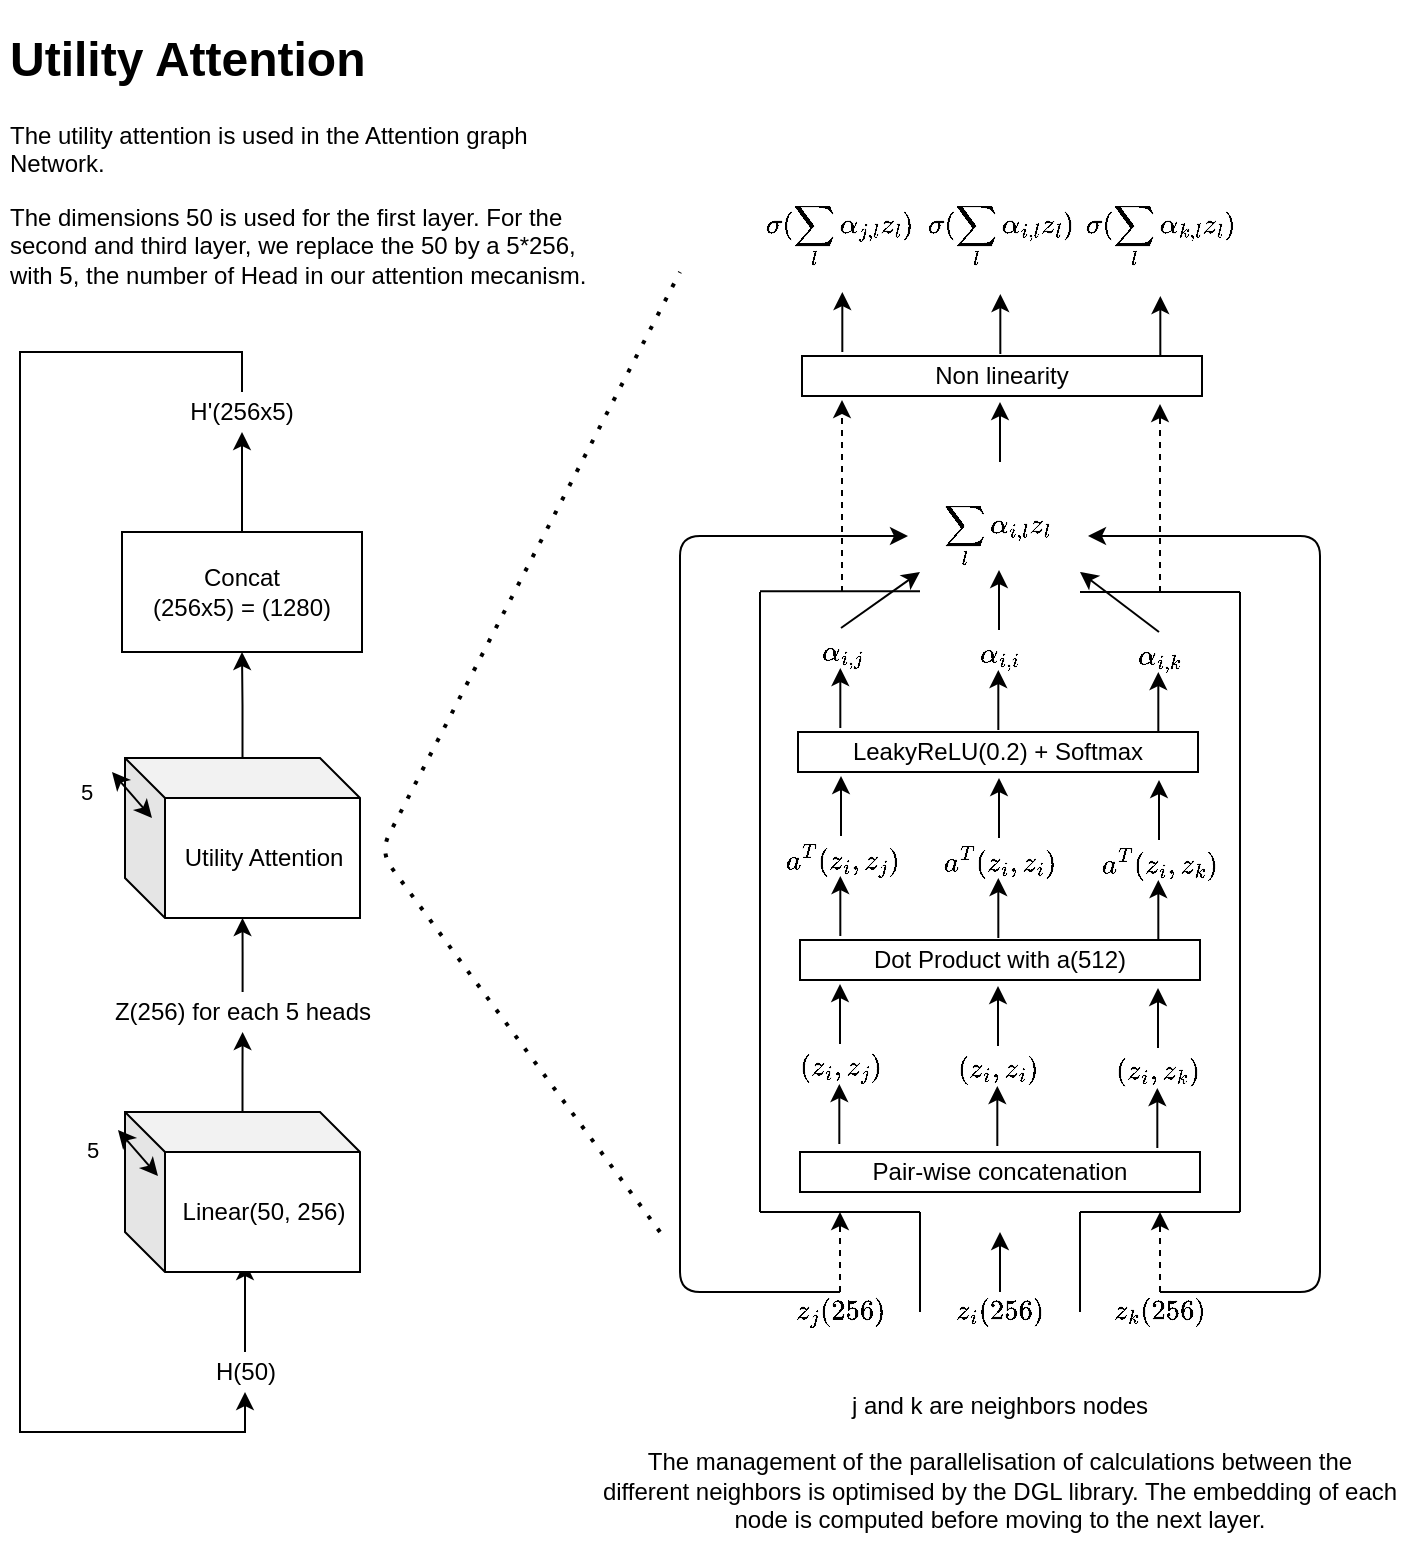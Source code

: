 <mxfile version="14.2.9" type="google" pages="3"><diagram name="UtilityAttention" id="edf60f1a-56cd-e834-aa8a-f176f3a09ee4"><mxGraphModel dx="1344" dy="834" grid="1" gridSize="10" guides="1" tooltips="1" connect="1" arrows="1" fold="1" page="1" pageScale="1" pageWidth="1100" pageHeight="850" background="#ffffff" math="1" shadow="0"><root><mxCell id="0"/><mxCell id="1" parent="0"/><mxCell id="euZetXzBFDIVKS3RVt_Q-6" value="&lt;h1&gt;Utility Attention&lt;/h1&gt;&lt;p&gt;The utility attention is used in the Attention graph Network.&lt;/p&gt;&lt;p&gt;The dimensions 50 is used for the first layer. For the second and third layer, we replace the 50 by a 5*256, with 5, the number of Head in our attention mecanism.&lt;/p&gt;&lt;br&gt;&lt;p&gt;.&lt;/p&gt;" style="text;html=1;strokeColor=none;fillColor=none;spacing=5;spacingTop=-20;whiteSpace=wrap;overflow=hidden;rounded=0;" parent="1" vertex="1"><mxGeometry x="60" y="34" width="310" height="146" as="geometry"/></mxCell><mxCell id="euZetXzBFDIVKS3RVt_Q-9" style="edgeStyle=orthogonalEdgeStyle;rounded=0;orthogonalLoop=1;jettySize=auto;html=1;exitX=0.5;exitY=0;exitDx=0;exitDy=0;entryX=0.5;entryY=1;entryDx=0;entryDy=0;" parent="1" source="euZetXzBFDIVKS3RVt_Q-7" edge="1"><mxGeometry relative="1" as="geometry"><mxPoint x="182.5" y="655" as="targetPoint"/></mxGeometry></mxCell><mxCell id="euZetXzBFDIVKS3RVt_Q-7" value="H(50)" style="text;html=1;strokeColor=none;fillColor=none;align=center;verticalAlign=middle;whiteSpace=wrap;rounded=0;" parent="1" vertex="1"><mxGeometry x="162.5" y="700" width="40" height="20" as="geometry"/></mxCell><mxCell id="euZetXzBFDIVKS3RVt_Q-20" value="" style="edgeStyle=orthogonalEdgeStyle;rounded=0;orthogonalLoop=1;jettySize=auto;html=1;" parent="1" source="euZetXzBFDIVKS3RVt_Q-13" target="euZetXzBFDIVKS3RVt_Q-19" edge="1"><mxGeometry relative="1" as="geometry"/></mxCell><mxCell id="euZetXzBFDIVKS3RVt_Q-13" value="Linear(50, 256)" style="shape=cube;whiteSpace=wrap;html=1;boundedLbl=1;backgroundOutline=1;darkOpacity=0.05;darkOpacity2=0.1;" parent="1" vertex="1"><mxGeometry x="122.5" y="580" width="117.5" height="80" as="geometry"/></mxCell><mxCell id="euZetXzBFDIVKS3RVt_Q-25" value="" style="edgeStyle=orthogonalEdgeStyle;rounded=0;orthogonalLoop=1;jettySize=auto;html=1;labelBackgroundColor=none;" parent="1" source="euZetXzBFDIVKS3RVt_Q-15" target="euZetXzBFDIVKS3RVt_Q-22" edge="1"><mxGeometry relative="1" as="geometry"/></mxCell><mxCell id="euZetXzBFDIVKS3RVt_Q-15" value="Utility Attention" style="shape=cube;whiteSpace=wrap;html=1;boundedLbl=1;backgroundOutline=1;darkOpacity=0.05;darkOpacity2=0.1;" parent="1" vertex="1"><mxGeometry x="122.5" y="403" width="117.5" height="80" as="geometry"/></mxCell><mxCell id="euZetXzBFDIVKS3RVt_Q-16" value="" style="endArrow=none;dashed=1;html=1;dashPattern=1 3;strokeWidth=2;" parent="1" edge="1"><mxGeometry width="50" height="50" relative="1" as="geometry"><mxPoint x="390" y="640" as="sourcePoint"/><mxPoint x="400" y="160" as="targetPoint"/><Array as="points"><mxPoint x="250" y="450"/></Array></mxGeometry></mxCell><mxCell id="euZetXzBFDIVKS3RVt_Q-21" value="" style="edgeStyle=orthogonalEdgeStyle;rounded=0;orthogonalLoop=1;jettySize=auto;html=1;" parent="1" source="euZetXzBFDIVKS3RVt_Q-19" target="euZetXzBFDIVKS3RVt_Q-15" edge="1"><mxGeometry relative="1" as="geometry"/></mxCell><mxCell id="euZetXzBFDIVKS3RVt_Q-19" value="Z(256) for each 5 heads" style="text;html=1;strokeColor=none;fillColor=none;align=center;verticalAlign=middle;whiteSpace=wrap;rounded=0;" parent="1" vertex="1"><mxGeometry x="106.88" y="520" width="148.75" height="20" as="geometry"/></mxCell><mxCell id="euZetXzBFDIVKS3RVt_Q-27" value="" style="edgeStyle=orthogonalEdgeStyle;rounded=0;orthogonalLoop=1;jettySize=auto;html=1;labelBackgroundColor=none;" parent="1" source="euZetXzBFDIVKS3RVt_Q-22" target="euZetXzBFDIVKS3RVt_Q-26" edge="1"><mxGeometry relative="1" as="geometry"/></mxCell><mxCell id="euZetXzBFDIVKS3RVt_Q-22" value="Concat&lt;br&gt;(256x5) = (1280)" style="rounded=0;whiteSpace=wrap;html=1;" parent="1" vertex="1"><mxGeometry x="121" y="290" width="120" height="60" as="geometry"/></mxCell><mxCell id="euZetXzBFDIVKS3RVt_Q-24" value="5" style="endArrow=classic;startArrow=classic;html=1;labelBackgroundColor=none;spacingLeft=-25;" parent="1" edge="1"><mxGeometry x="0.505" y="7" width="50" height="50" relative="1" as="geometry"><mxPoint x="136" y="433" as="sourcePoint"/><mxPoint x="116" y="410" as="targetPoint"/><mxPoint as="offset"/></mxGeometry></mxCell><mxCell id="euZetXzBFDIVKS3RVt_Q-28" style="edgeStyle=orthogonalEdgeStyle;rounded=0;orthogonalLoop=1;jettySize=auto;html=1;exitX=0.5;exitY=0;exitDx=0;exitDy=0;entryX=0.5;entryY=1;entryDx=0;entryDy=0;labelBackgroundColor=none;" parent="1" source="euZetXzBFDIVKS3RVt_Q-26" target="euZetXzBFDIVKS3RVt_Q-7" edge="1"><mxGeometry relative="1" as="geometry"><Array as="points"><mxPoint x="181" y="200"/><mxPoint x="70" y="200"/><mxPoint x="70" y="740"/><mxPoint x="183" y="740"/></Array></mxGeometry></mxCell><mxCell id="euZetXzBFDIVKS3RVt_Q-26" value="H'(256x5)" style="text;html=1;strokeColor=none;fillColor=none;align=center;verticalAlign=middle;whiteSpace=wrap;rounded=0;" parent="1" vertex="1"><mxGeometry x="161" y="220" width="40" height="20" as="geometry"/></mxCell><mxCell id="euZetXzBFDIVKS3RVt_Q-29" value="$$z_j(256)&lt;br&gt;$$" style="text;html=1;strokeColor=none;fillColor=none;align=center;verticalAlign=middle;whiteSpace=wrap;rounded=0;rotation=0;" parent="1" vertex="1"><mxGeometry x="460" y="670" width="40" height="20" as="geometry"/></mxCell><mxCell id="euZetXzBFDIVKS3RVt_Q-30" value="" style="endArrow=classic;html=1;labelBackgroundColor=none;exitX=0.5;exitY=0;exitDx=0;exitDy=0;dashed=1;" parent="1" source="euZetXzBFDIVKS3RVt_Q-29" edge="1"><mxGeometry width="50" height="50" relative="1" as="geometry"><mxPoint x="540" y="590" as="sourcePoint"/><mxPoint x="480" y="630" as="targetPoint"/></mxGeometry></mxCell><mxCell id="euZetXzBFDIVKS3RVt_Q-31" value="$$z_i(256)&lt;br&gt;$$" style="text;html=1;strokeColor=none;fillColor=none;align=center;verticalAlign=middle;whiteSpace=wrap;rounded=0;rotation=0;" parent="1" vertex="1"><mxGeometry x="540" y="670" width="40" height="20" as="geometry"/></mxCell><mxCell id="euZetXzBFDIVKS3RVt_Q-32" value="" style="endArrow=classic;html=1;labelBackgroundColor=none;exitX=0.5;exitY=0;exitDx=0;exitDy=0;" parent="1" source="euZetXzBFDIVKS3RVt_Q-31" edge="1"><mxGeometry width="50" height="50" relative="1" as="geometry"><mxPoint x="620" y="590" as="sourcePoint"/><mxPoint x="560" y="640" as="targetPoint"/></mxGeometry></mxCell><mxCell id="euZetXzBFDIVKS3RVt_Q-33" value="$$z_k(256)&lt;br&gt;$$" style="text;html=1;strokeColor=none;fillColor=none;align=center;verticalAlign=middle;whiteSpace=wrap;rounded=0;rotation=0;" parent="1" vertex="1"><mxGeometry x="620" y="670" width="40" height="20" as="geometry"/></mxCell><mxCell id="euZetXzBFDIVKS3RVt_Q-34" value="" style="endArrow=classic;html=1;labelBackgroundColor=none;exitX=0.5;exitY=0;exitDx=0;exitDy=0;dashed=1;" parent="1" source="euZetXzBFDIVKS3RVt_Q-33" edge="1"><mxGeometry width="50" height="50" relative="1" as="geometry"><mxPoint x="700" y="590" as="sourcePoint"/><mxPoint x="640" y="630" as="targetPoint"/></mxGeometry></mxCell><mxCell id="euZetXzBFDIVKS3RVt_Q-35" value="" style="endArrow=none;html=1;labelBackgroundColor=none;" parent="1" edge="1"><mxGeometry width="50" height="50" relative="1" as="geometry"><mxPoint x="440" y="630" as="sourcePoint"/><mxPoint x="440" y="320" as="targetPoint"/></mxGeometry></mxCell><mxCell id="euZetXzBFDIVKS3RVt_Q-36" value="" style="endArrow=none;html=1;labelBackgroundColor=none;" parent="1" edge="1"><mxGeometry width="50" height="50" relative="1" as="geometry"><mxPoint x="680" y="630" as="sourcePoint"/><mxPoint x="680" y="320" as="targetPoint"/></mxGeometry></mxCell><mxCell id="euZetXzBFDIVKS3RVt_Q-37" value="" style="endArrow=none;html=1;labelBackgroundColor=none;" parent="1" edge="1"><mxGeometry width="50" height="50" relative="1" as="geometry"><mxPoint x="440" y="630" as="sourcePoint"/><mxPoint x="520" y="630" as="targetPoint"/></mxGeometry></mxCell><mxCell id="euZetXzBFDIVKS3RVt_Q-38" value="" style="endArrow=none;html=1;labelBackgroundColor=none;" parent="1" edge="1"><mxGeometry width="50" height="50" relative="1" as="geometry"><mxPoint x="600" y="630" as="sourcePoint"/><mxPoint x="680" y="630" as="targetPoint"/></mxGeometry></mxCell><mxCell id="euZetXzBFDIVKS3RVt_Q-39" value="" style="endArrow=none;html=1;labelBackgroundColor=none;" parent="1" edge="1"><mxGeometry width="50" height="50" relative="1" as="geometry"><mxPoint x="520" y="630" as="sourcePoint"/><mxPoint x="520" y="680" as="targetPoint"/></mxGeometry></mxCell><mxCell id="euZetXzBFDIVKS3RVt_Q-40" value="" style="endArrow=none;html=1;labelBackgroundColor=none;" parent="1" edge="1"><mxGeometry width="50" height="50" relative="1" as="geometry"><mxPoint x="600" y="630" as="sourcePoint"/><mxPoint x="600" y="680" as="targetPoint"/></mxGeometry></mxCell><mxCell id="euZetXzBFDIVKS3RVt_Q-41" value="Pair-wise concatenation" style="rounded=0;whiteSpace=wrap;html=1;" parent="1" vertex="1"><mxGeometry x="460" y="600" width="200" height="20" as="geometry"/></mxCell><mxCell id="euZetXzBFDIVKS3RVt_Q-42" value="$$(z_i,z_j)$$" style="text;strokeColor=none;fillColor=none;align=center;verticalAlign=middle;whiteSpace=wrap;rounded=0;rotation=0;html=1;" parent="1" vertex="1"><mxGeometry x="435" y="546" width="90" height="24" as="geometry"/></mxCell><mxCell id="euZetXzBFDIVKS3RVt_Q-43" value="" style="endArrow=classic;html=1;labelBackgroundColor=none;exitX=0.5;exitY=0;exitDx=0;exitDy=0;" parent="1" source="euZetXzBFDIVKS3RVt_Q-42" edge="1"><mxGeometry width="50" height="50" relative="1" as="geometry"><mxPoint x="540" y="466" as="sourcePoint"/><mxPoint x="480" y="516" as="targetPoint"/></mxGeometry></mxCell><mxCell id="euZetXzBFDIVKS3RVt_Q-45" value="" style="endArrow=classic;html=1;labelBackgroundColor=none;exitX=0.5;exitY=0;exitDx=0;exitDy=0;" parent="1" edge="1"><mxGeometry width="50" height="50" relative="1" as="geometry"><mxPoint x="479.66" y="596" as="sourcePoint"/><mxPoint x="479.66" y="566" as="targetPoint"/></mxGeometry></mxCell><mxCell id="euZetXzBFDIVKS3RVt_Q-49" value="$$(z_i,z_i)$$" style="text;strokeColor=none;fillColor=none;align=center;verticalAlign=middle;whiteSpace=wrap;rounded=0;rotation=0;html=1;" parent="1" vertex="1"><mxGeometry x="514" y="547" width="90" height="24" as="geometry"/></mxCell><mxCell id="euZetXzBFDIVKS3RVt_Q-50" value="" style="endArrow=classic;html=1;labelBackgroundColor=none;exitX=0.5;exitY=0;exitDx=0;exitDy=0;" parent="1" source="euZetXzBFDIVKS3RVt_Q-49" edge="1"><mxGeometry width="50" height="50" relative="1" as="geometry"><mxPoint x="619" y="467" as="sourcePoint"/><mxPoint x="559" y="517" as="targetPoint"/></mxGeometry></mxCell><mxCell id="euZetXzBFDIVKS3RVt_Q-51" value="" style="endArrow=classic;html=1;labelBackgroundColor=none;exitX=0.5;exitY=0;exitDx=0;exitDy=0;" parent="1" edge="1"><mxGeometry width="50" height="50" relative="1" as="geometry"><mxPoint x="558.66" y="597" as="sourcePoint"/><mxPoint x="558.66" y="567" as="targetPoint"/></mxGeometry></mxCell><mxCell id="euZetXzBFDIVKS3RVt_Q-54" value="$$(z_i,z_k)$$" style="text;strokeColor=none;fillColor=none;align=center;verticalAlign=middle;whiteSpace=wrap;rounded=0;rotation=0;html=1;" parent="1" vertex="1"><mxGeometry x="594" y="548" width="90" height="24" as="geometry"/></mxCell><mxCell id="euZetXzBFDIVKS3RVt_Q-55" value="" style="endArrow=classic;html=1;labelBackgroundColor=none;exitX=0.5;exitY=0;exitDx=0;exitDy=0;" parent="1" source="euZetXzBFDIVKS3RVt_Q-54" edge="1"><mxGeometry width="50" height="50" relative="1" as="geometry"><mxPoint x="699" y="468" as="sourcePoint"/><mxPoint x="639" y="518" as="targetPoint"/></mxGeometry></mxCell><mxCell id="euZetXzBFDIVKS3RVt_Q-56" value="" style="endArrow=classic;html=1;labelBackgroundColor=none;exitX=0.5;exitY=0;exitDx=0;exitDy=0;" parent="1" edge="1"><mxGeometry width="50" height="50" relative="1" as="geometry"><mxPoint x="638.66" y="598" as="sourcePoint"/><mxPoint x="638.66" y="568" as="targetPoint"/></mxGeometry></mxCell><mxCell id="euZetXzBFDIVKS3RVt_Q-57" value="Dot Product with a(512)" style="rounded=0;whiteSpace=wrap;html=1;" parent="1" vertex="1"><mxGeometry x="460" y="494" width="200" height="20" as="geometry"/></mxCell><mxCell id="euZetXzBFDIVKS3RVt_Q-58" value="$$a^T(z_i,z_j)$$" style="text;strokeColor=none;fillColor=none;align=center;verticalAlign=middle;whiteSpace=wrap;rounded=0;rotation=0;html=1;" parent="1" vertex="1"><mxGeometry x="435.5" y="442" width="90" height="24" as="geometry"/></mxCell><mxCell id="euZetXzBFDIVKS3RVt_Q-59" value="" style="endArrow=classic;html=1;labelBackgroundColor=none;exitX=0.5;exitY=0;exitDx=0;exitDy=0;" parent="1" source="euZetXzBFDIVKS3RVt_Q-58" edge="1"><mxGeometry width="50" height="50" relative="1" as="geometry"><mxPoint x="540.5" y="362" as="sourcePoint"/><mxPoint x="480.5" y="412" as="targetPoint"/></mxGeometry></mxCell><mxCell id="euZetXzBFDIVKS3RVt_Q-60" value="" style="endArrow=classic;html=1;labelBackgroundColor=none;exitX=0.5;exitY=0;exitDx=0;exitDy=0;" parent="1" edge="1"><mxGeometry width="50" height="50" relative="1" as="geometry"><mxPoint x="480.16" y="492" as="sourcePoint"/><mxPoint x="480.16" y="462" as="targetPoint"/></mxGeometry></mxCell><mxCell id="euZetXzBFDIVKS3RVt_Q-61" value="$$a^T(z_i,z_i)$$" style="text;strokeColor=none;fillColor=none;align=center;verticalAlign=middle;whiteSpace=wrap;rounded=0;rotation=0;html=1;" parent="1" vertex="1"><mxGeometry x="514.5" y="443" width="90" height="24" as="geometry"/></mxCell><mxCell id="euZetXzBFDIVKS3RVt_Q-62" value="" style="endArrow=classic;html=1;labelBackgroundColor=none;exitX=0.5;exitY=0;exitDx=0;exitDy=0;" parent="1" source="euZetXzBFDIVKS3RVt_Q-61" edge="1"><mxGeometry width="50" height="50" relative="1" as="geometry"><mxPoint x="619.5" y="363" as="sourcePoint"/><mxPoint x="559.5" y="413" as="targetPoint"/></mxGeometry></mxCell><mxCell id="euZetXzBFDIVKS3RVt_Q-63" value="" style="endArrow=classic;html=1;labelBackgroundColor=none;exitX=0.5;exitY=0;exitDx=0;exitDy=0;" parent="1" edge="1"><mxGeometry width="50" height="50" relative="1" as="geometry"><mxPoint x="559.16" y="493" as="sourcePoint"/><mxPoint x="559.16" y="463" as="targetPoint"/></mxGeometry></mxCell><mxCell id="euZetXzBFDIVKS3RVt_Q-64" value="$$a^T(z_i,z_k)$$" style="text;strokeColor=none;fillColor=none;align=center;verticalAlign=middle;whiteSpace=wrap;rounded=0;rotation=0;html=1;" parent="1" vertex="1"><mxGeometry x="594.5" y="444" width="90" height="24" as="geometry"/></mxCell><mxCell id="euZetXzBFDIVKS3RVt_Q-65" value="" style="endArrow=classic;html=1;labelBackgroundColor=none;exitX=0.5;exitY=0;exitDx=0;exitDy=0;" parent="1" source="euZetXzBFDIVKS3RVt_Q-64" edge="1"><mxGeometry width="50" height="50" relative="1" as="geometry"><mxPoint x="699.5" y="364" as="sourcePoint"/><mxPoint x="639.5" y="414" as="targetPoint"/></mxGeometry></mxCell><mxCell id="euZetXzBFDIVKS3RVt_Q-66" value="" style="endArrow=classic;html=1;labelBackgroundColor=none;exitX=0.5;exitY=0;exitDx=0;exitDy=0;" parent="1" edge="1"><mxGeometry width="50" height="50" relative="1" as="geometry"><mxPoint x="639.16" y="494" as="sourcePoint"/><mxPoint x="639.16" y="464" as="targetPoint"/></mxGeometry></mxCell><mxCell id="euZetXzBFDIVKS3RVt_Q-67" value="LeakyReLU(0.2) + Softmax" style="rounded=0;whiteSpace=wrap;html=1;" parent="1" vertex="1"><mxGeometry x="459" y="390" width="200" height="20" as="geometry"/></mxCell><mxCell id="euZetXzBFDIVKS3RVt_Q-68" value="$$\alpha_{i,j}$$" style="text;strokeColor=none;fillColor=none;align=center;verticalAlign=middle;whiteSpace=wrap;rounded=0;rotation=0;html=1;" parent="1" vertex="1"><mxGeometry x="435.5" y="338" width="90" height="24" as="geometry"/></mxCell><mxCell id="euZetXzBFDIVKS3RVt_Q-69" value="" style="endArrow=classic;html=1;labelBackgroundColor=none;exitX=0.5;exitY=0;exitDx=0;exitDy=0;" parent="1" source="euZetXzBFDIVKS3RVt_Q-68" edge="1"><mxGeometry width="50" height="50" relative="1" as="geometry"><mxPoint x="540.5" y="258" as="sourcePoint"/><mxPoint x="520" y="310" as="targetPoint"/></mxGeometry></mxCell><mxCell id="euZetXzBFDIVKS3RVt_Q-70" value="" style="endArrow=classic;html=1;labelBackgroundColor=none;exitX=0.5;exitY=0;exitDx=0;exitDy=0;" parent="1" edge="1"><mxGeometry width="50" height="50" relative="1" as="geometry"><mxPoint x="480.16" y="388" as="sourcePoint"/><mxPoint x="480.16" y="358" as="targetPoint"/></mxGeometry></mxCell><mxCell id="euZetXzBFDIVKS3RVt_Q-71" value="$$\alpha_{i,i}$$" style="text;strokeColor=none;fillColor=none;align=center;verticalAlign=middle;whiteSpace=wrap;rounded=0;rotation=0;html=1;" parent="1" vertex="1"><mxGeometry x="514.5" y="339" width="90" height="24" as="geometry"/></mxCell><mxCell id="euZetXzBFDIVKS3RVt_Q-72" value="" style="endArrow=classic;html=1;labelBackgroundColor=none;exitX=0.5;exitY=0;exitDx=0;exitDy=0;" parent="1" source="euZetXzBFDIVKS3RVt_Q-71" edge="1"><mxGeometry width="50" height="50" relative="1" as="geometry"><mxPoint x="619.5" y="259" as="sourcePoint"/><mxPoint x="559.5" y="309" as="targetPoint"/></mxGeometry></mxCell><mxCell id="euZetXzBFDIVKS3RVt_Q-73" value="" style="endArrow=classic;html=1;labelBackgroundColor=none;exitX=0.5;exitY=0;exitDx=0;exitDy=0;" parent="1" edge="1"><mxGeometry width="50" height="50" relative="1" as="geometry"><mxPoint x="559.16" y="389" as="sourcePoint"/><mxPoint x="559.16" y="359" as="targetPoint"/></mxGeometry></mxCell><mxCell id="euZetXzBFDIVKS3RVt_Q-74" value="$$\alpha_{i,k}$$" style="text;strokeColor=none;fillColor=none;align=center;verticalAlign=middle;whiteSpace=wrap;rounded=0;rotation=0;html=1;" parent="1" vertex="1"><mxGeometry x="594.5" y="340" width="90" height="24" as="geometry"/></mxCell><mxCell id="euZetXzBFDIVKS3RVt_Q-75" value="" style="endArrow=classic;html=1;labelBackgroundColor=none;exitX=0.5;exitY=0;exitDx=0;exitDy=0;" parent="1" source="euZetXzBFDIVKS3RVt_Q-74" edge="1"><mxGeometry width="50" height="50" relative="1" as="geometry"><mxPoint x="699.5" y="260" as="sourcePoint"/><mxPoint x="600" y="310" as="targetPoint"/></mxGeometry></mxCell><mxCell id="euZetXzBFDIVKS3RVt_Q-76" value="" style="endArrow=classic;html=1;labelBackgroundColor=none;exitX=0.5;exitY=0;exitDx=0;exitDy=0;" parent="1" edge="1"><mxGeometry width="50" height="50" relative="1" as="geometry"><mxPoint x="639.16" y="390" as="sourcePoint"/><mxPoint x="639.16" y="360" as="targetPoint"/></mxGeometry></mxCell><mxCell id="euZetXzBFDIVKS3RVt_Q-77" value="$$\sum_l \alpha_{i,l}z_l$$" style="text;strokeColor=none;fillColor=none;align=center;verticalAlign=middle;whiteSpace=wrap;rounded=0;rotation=0;html=1;" parent="1" vertex="1"><mxGeometry x="514" y="280" width="90" height="24" as="geometry"/></mxCell><mxCell id="euZetXzBFDIVKS3RVt_Q-79" value="j and k are neighbors nodes&lt;br&gt;&lt;br&gt;The management of the parallelisation of calculations between the different neighbors is optimised by the DGL library. The embedding of each node is computed before moving to the next layer." style="text;html=1;strokeColor=none;fillColor=none;align=center;verticalAlign=middle;whiteSpace=wrap;rounded=0;" parent="1" vertex="1"><mxGeometry x="360" y="710" width="400" height="90" as="geometry"/></mxCell><mxCell id="euZetXzBFDIVKS3RVt_Q-80" value="" style="endArrow=none;html=1;labelBackgroundColor=none;" parent="1" edge="1"><mxGeometry width="50" height="50" relative="1" as="geometry"><mxPoint x="600" y="320" as="sourcePoint"/><mxPoint x="680" y="320" as="targetPoint"/></mxGeometry></mxCell><mxCell id="euZetXzBFDIVKS3RVt_Q-81" value="" style="endArrow=none;html=1;labelBackgroundColor=none;" parent="1" edge="1"><mxGeometry width="50" height="50" relative="1" as="geometry"><mxPoint x="440" y="319.66" as="sourcePoint"/><mxPoint x="520" y="319.66" as="targetPoint"/></mxGeometry></mxCell><mxCell id="euZetXzBFDIVKS3RVt_Q-82" value="" style="endArrow=classic;html=1;labelBackgroundColor=none;dashed=1;" parent="1" edge="1"><mxGeometry width="50" height="50" relative="1" as="geometry"><mxPoint x="481" y="320" as="sourcePoint"/><mxPoint x="481" y="224" as="targetPoint"/></mxGeometry></mxCell><mxCell id="euZetXzBFDIVKS3RVt_Q-83" value="" style="endArrow=classic;html=1;labelBackgroundColor=none;exitX=0.5;exitY=0;exitDx=0;exitDy=0;" parent="1" edge="1"><mxGeometry width="50" height="50" relative="1" as="geometry"><mxPoint x="560" y="255" as="sourcePoint"/><mxPoint x="560" y="225" as="targetPoint"/></mxGeometry></mxCell><mxCell id="euZetXzBFDIVKS3RVt_Q-84" value="" style="endArrow=classic;html=1;labelBackgroundColor=none;dashed=1;" parent="1" edge="1"><mxGeometry width="50" height="50" relative="1" as="geometry"><mxPoint x="640" y="320" as="sourcePoint"/><mxPoint x="640" y="226" as="targetPoint"/></mxGeometry></mxCell><mxCell id="euZetXzBFDIVKS3RVt_Q-85" value="Non linearity" style="rounded=0;whiteSpace=wrap;html=1;" parent="1" vertex="1"><mxGeometry x="461" y="202" width="200" height="20" as="geometry"/></mxCell><mxCell id="euZetXzBFDIVKS3RVt_Q-86" value="" style="endArrow=classic;html=1;labelBackgroundColor=none;exitX=0.5;exitY=0;exitDx=0;exitDy=0;" parent="1" edge="1"><mxGeometry width="50" height="50" relative="1" as="geometry"><mxPoint x="481.16" y="200" as="sourcePoint"/><mxPoint x="481.16" y="170" as="targetPoint"/></mxGeometry></mxCell><mxCell id="euZetXzBFDIVKS3RVt_Q-87" value="" style="endArrow=classic;html=1;labelBackgroundColor=none;exitX=0.5;exitY=0;exitDx=0;exitDy=0;" parent="1" edge="1"><mxGeometry width="50" height="50" relative="1" as="geometry"><mxPoint x="560.16" y="201" as="sourcePoint"/><mxPoint x="560.16" y="171" as="targetPoint"/></mxGeometry></mxCell><mxCell id="euZetXzBFDIVKS3RVt_Q-88" value="" style="endArrow=classic;html=1;labelBackgroundColor=none;exitX=0.5;exitY=0;exitDx=0;exitDy=0;" parent="1" edge="1"><mxGeometry width="50" height="50" relative="1" as="geometry"><mxPoint x="640.16" y="202" as="sourcePoint"/><mxPoint x="640.16" y="172" as="targetPoint"/></mxGeometry></mxCell><mxCell id="euZetXzBFDIVKS3RVt_Q-90" value="$$\sigma(\sum_l \alpha_{i,l}z_l)$$" style="text;strokeColor=none;fillColor=none;align=center;verticalAlign=middle;whiteSpace=wrap;rounded=0;rotation=0;html=1;" parent="1" vertex="1"><mxGeometry x="516" y="130" width="90" height="24" as="geometry"/></mxCell><mxCell id="euZetXzBFDIVKS3RVt_Q-91" value="$$\sigma(\sum_l \alpha_{k,l}z_l)$$" style="text;strokeColor=none;fillColor=none;align=center;verticalAlign=middle;whiteSpace=wrap;rounded=0;rotation=0;html=1;" parent="1" vertex="1"><mxGeometry x="595" y="130" width="90" height="24" as="geometry"/></mxCell><mxCell id="euZetXzBFDIVKS3RVt_Q-92" value="$$\sigma(\sum_l \alpha_{j,l}z_l)$$" style="text;strokeColor=none;fillColor=none;align=center;verticalAlign=middle;whiteSpace=wrap;rounded=0;rotation=0;html=1;" parent="1" vertex="1"><mxGeometry x="435" y="130" width="90" height="24" as="geometry"/></mxCell><mxCell id="3HZ6JzoSIcqiUtnAgEdB-2" value="" style="endArrow=classic;html=1;entryX=1;entryY=0.5;entryDx=0;entryDy=0;exitX=0.5;exitY=0;exitDx=0;exitDy=0;" parent="1" source="euZetXzBFDIVKS3RVt_Q-33" target="euZetXzBFDIVKS3RVt_Q-77" edge="1"><mxGeometry width="50" height="50" relative="1" as="geometry"><mxPoint x="520" y="450" as="sourcePoint"/><mxPoint x="570" y="400" as="targetPoint"/><Array as="points"><mxPoint x="720" y="670"/><mxPoint x="720" y="292"/></Array></mxGeometry></mxCell><mxCell id="3HZ6JzoSIcqiUtnAgEdB-5" value="" style="endArrow=classic;html=1;entryX=0;entryY=0.5;entryDx=0;entryDy=0;exitX=0.5;exitY=0;exitDx=0;exitDy=0;" parent="1" source="euZetXzBFDIVKS3RVt_Q-29" target="euZetXzBFDIVKS3RVt_Q-77" edge="1"><mxGeometry width="50" height="50" relative="1" as="geometry"><mxPoint x="426" y="660" as="sourcePoint"/><mxPoint x="390" y="282" as="targetPoint"/><Array as="points"><mxPoint x="400" y="670"/><mxPoint x="400" y="292"/></Array></mxGeometry></mxCell><mxCell id="3HZ6JzoSIcqiUtnAgEdB-8" value="5" style="endArrow=classic;startArrow=classic;html=1;labelBackgroundColor=none;spacingLeft=-25;" parent="1" edge="1"><mxGeometry x="0.505" y="7" width="50" height="50" relative="1" as="geometry"><mxPoint x="139" y="612" as="sourcePoint"/><mxPoint x="119" y="589" as="targetPoint"/><mxPoint as="offset"/></mxGeometry></mxCell></root></mxGraphModel></diagram><diagram id="CdagZDDVq75ZDynhoZSJ" name="SimilarityAttention"><mxGraphModel dx="1344" dy="834" grid="1" gridSize="10" guides="1" tooltips="1" connect="1" arrows="1" fold="1" page="1" pageScale="1" pageWidth="827" pageHeight="1169" math="1" shadow="0"><root><mxCell id="EOjkZ4DU5ciVgDEDBvu1-0"/><mxCell id="EOjkZ4DU5ciVgDEDBvu1-1" parent="EOjkZ4DU5ciVgDEDBvu1-0"/><mxCell id="b2FUow7KpiG9JwTQyVTw-0" value="&lt;h1&gt;Similarity Attention&lt;/h1&gt;&lt;p&gt;The Similarity Attention was introduced in the paper Attention is all you need.&lt;/p&gt;&lt;p&gt;The dimensions 50 is used for the first layer. For the second and third layer, we replace the 50 by&amp;nbsp;&lt;span style=&quot;text-align: center&quot;&gt;(256*4) = (1024)&lt;/span&gt;. If we use 64 as the embedding of the Key, Query and value matrix, t&lt;span&gt;he number of heads H must verify : H*64=256. So H = 4.&lt;/span&gt;&lt;/p&gt;&lt;br&gt;&lt;p&gt;.&lt;/p&gt;" style="text;html=1;strokeColor=none;fillColor=none;spacing=5;spacingTop=-20;whiteSpace=wrap;overflow=hidden;rounded=0;" parent="EOjkZ4DU5ciVgDEDBvu1-1" vertex="1"><mxGeometry x="60" y="34" width="570" height="146" as="geometry"/></mxCell><mxCell id="b2FUow7KpiG9JwTQyVTw-1" style="edgeStyle=orthogonalEdgeStyle;rounded=0;orthogonalLoop=1;jettySize=auto;html=1;exitX=0.5;exitY=0;exitDx=0;exitDy=0;entryX=0.5;entryY=1;entryDx=0;entryDy=0;" parent="EOjkZ4DU5ciVgDEDBvu1-1" source="b2FUow7KpiG9JwTQyVTw-2" edge="1"><mxGeometry relative="1" as="geometry"><mxPoint x="182.5" y="655" as="targetPoint"/></mxGeometry></mxCell><mxCell id="b2FUow7KpiG9JwTQyVTw-2" value="H(50 if layer 1 else 1024)" style="text;html=1;strokeColor=none;fillColor=none;align=center;verticalAlign=middle;whiteSpace=wrap;rounded=0;" parent="EOjkZ4DU5ciVgDEDBvu1-1" vertex="1"><mxGeometry x="113" y="700" width="139" height="20" as="geometry"/></mxCell><mxCell id="b2FUow7KpiG9JwTQyVTw-3" value="" style="edgeStyle=orthogonalEdgeStyle;rounded=0;orthogonalLoop=1;jettySize=auto;html=1;" parent="EOjkZ4DU5ciVgDEDBvu1-1" source="b2FUow7KpiG9JwTQyVTw-4" target="b2FUow7KpiG9JwTQyVTw-9" edge="1"><mxGeometry relative="1" as="geometry"/></mxCell><mxCell id="b2FUow7KpiG9JwTQyVTw-4" value="Linear(50, 64)&lt;br&gt;3 linear layers for each matrix K,Q,V and for each head" style="shape=cube;whiteSpace=wrap;html=1;boundedLbl=1;backgroundOutline=1;darkOpacity=0.05;darkOpacity2=0.1;" parent="EOjkZ4DU5ciVgDEDBvu1-1" vertex="1"><mxGeometry x="117.5" y="580" width="127.5" height="80" as="geometry"/></mxCell><mxCell id="b2FUow7KpiG9JwTQyVTw-5" value="" style="edgeStyle=orthogonalEdgeStyle;rounded=0;orthogonalLoop=1;jettySize=auto;html=1;labelBackgroundColor=none;" parent="EOjkZ4DU5ciVgDEDBvu1-1" source="b2FUow7KpiG9JwTQyVTw-6" target="b2FUow7KpiG9JwTQyVTw-11" edge="1"><mxGeometry relative="1" as="geometry"/></mxCell><mxCell id="b2FUow7KpiG9JwTQyVTw-6" value="Scaled Dot Product Attention" style="shape=cube;whiteSpace=wrap;html=1;boundedLbl=1;backgroundOutline=1;darkOpacity=0.05;darkOpacity2=0.1;" parent="EOjkZ4DU5ciVgDEDBvu1-1" vertex="1"><mxGeometry x="122.5" y="403" width="117.5" height="80" as="geometry"/></mxCell><mxCell id="b2FUow7KpiG9JwTQyVTw-7" value="" style="endArrow=none;dashed=1;html=1;dashPattern=1 3;strokeWidth=2;" parent="EOjkZ4DU5ciVgDEDBvu1-1" edge="1"><mxGeometry width="50" height="50" relative="1" as="geometry"><mxPoint x="440" y="600" as="sourcePoint"/><mxPoint x="440" y="240" as="targetPoint"/><Array as="points"><mxPoint x="250" y="450"/></Array></mxGeometry></mxCell><mxCell id="b2FUow7KpiG9JwTQyVTw-8" value="" style="edgeStyle=orthogonalEdgeStyle;rounded=0;orthogonalLoop=1;jettySize=auto;html=1;" parent="EOjkZ4DU5ciVgDEDBvu1-1" source="b2FUow7KpiG9JwTQyVTw-9" target="b2FUow7KpiG9JwTQyVTw-6" edge="1"><mxGeometry relative="1" as="geometry"/></mxCell><mxCell id="b2FUow7KpiG9JwTQyVTw-9" value="Q(64)" style="text;html=1;strokeColor=none;fillColor=none;align=center;verticalAlign=middle;whiteSpace=wrap;rounded=0;" parent="EOjkZ4DU5ciVgDEDBvu1-1" vertex="1"><mxGeometry x="164.69" y="526" width="33.12" height="20" as="geometry"/></mxCell><mxCell id="b2FUow7KpiG9JwTQyVTw-10" value="" style="edgeStyle=orthogonalEdgeStyle;rounded=0;orthogonalLoop=1;jettySize=auto;html=1;labelBackgroundColor=none;" parent="EOjkZ4DU5ciVgDEDBvu1-1" source="b2FUow7KpiG9JwTQyVTw-11" target="b2FUow7KpiG9JwTQyVTw-14" edge="1"><mxGeometry relative="1" as="geometry"/></mxCell><mxCell id="b2FUow7KpiG9JwTQyVTw-11" value="Concat&lt;br&gt;(256*4) = (1024)" style="rounded=0;whiteSpace=wrap;html=1;" parent="EOjkZ4DU5ciVgDEDBvu1-1" vertex="1"><mxGeometry x="121" y="290" width="120" height="60" as="geometry"/></mxCell><mxCell id="b2FUow7KpiG9JwTQyVTw-12" value="H" style="endArrow=classic;startArrow=classic;html=1;labelBackgroundColor=none;spacingLeft=-25;" parent="EOjkZ4DU5ciVgDEDBvu1-1" edge="1"><mxGeometry x="0.505" y="7" width="50" height="50" relative="1" as="geometry"><mxPoint x="136" y="433.0" as="sourcePoint"/><mxPoint x="116" y="410" as="targetPoint"/><mxPoint as="offset"/></mxGeometry></mxCell><mxCell id="b2FUow7KpiG9JwTQyVTw-13" style="edgeStyle=orthogonalEdgeStyle;rounded=0;orthogonalLoop=1;jettySize=auto;html=1;exitX=0.5;exitY=0;exitDx=0;exitDy=0;entryX=0.5;entryY=1;entryDx=0;entryDy=0;labelBackgroundColor=none;" parent="EOjkZ4DU5ciVgDEDBvu1-1" source="b2FUow7KpiG9JwTQyVTw-14" target="b2FUow7KpiG9JwTQyVTw-2" edge="1"><mxGeometry relative="1" as="geometry"><Array as="points"><mxPoint x="181" y="200"/><mxPoint x="70" y="200"/><mxPoint x="70" y="740"/><mxPoint x="183" y="740"/></Array></mxGeometry></mxCell><mxCell id="b2FUow7KpiG9JwTQyVTw-14" value="H'(1024)" style="text;html=1;strokeColor=none;fillColor=none;align=center;verticalAlign=middle;whiteSpace=wrap;rounded=0;" parent="EOjkZ4DU5ciVgDEDBvu1-1" vertex="1"><mxGeometry x="161" y="220" width="40" height="20" as="geometry"/></mxCell><mxCell id="b2FUow7KpiG9JwTQyVTw-15" value="Q(1,64)" style="text;html=1;strokeColor=none;fillColor=none;align=center;verticalAlign=middle;whiteSpace=wrap;rounded=0;rotation=0;" parent="EOjkZ4DU5ciVgDEDBvu1-1" vertex="1"><mxGeometry x="460" y="632" width="40" height="20" as="geometry"/></mxCell><mxCell id="b2FUow7KpiG9JwTQyVTw-16" value="" style="endArrow=classic;html=1;labelBackgroundColor=none;exitX=0.5;exitY=0;exitDx=0;exitDy=0;" parent="EOjkZ4DU5ciVgDEDBvu1-1" source="b2FUow7KpiG9JwTQyVTw-15" edge="1"><mxGeometry width="50" height="50" relative="1" as="geometry"><mxPoint x="540" y="552" as="sourcePoint"/><mxPoint x="480" y="592" as="targetPoint"/></mxGeometry></mxCell><mxCell id="b2FUow7KpiG9JwTQyVTw-17" value="K(N,64)" style="text;html=1;strokeColor=none;fillColor=none;align=center;verticalAlign=middle;whiteSpace=wrap;rounded=0;rotation=0;" parent="EOjkZ4DU5ciVgDEDBvu1-1" vertex="1"><mxGeometry x="540" y="632" width="40" height="20" as="geometry"/></mxCell><mxCell id="b2FUow7KpiG9JwTQyVTw-18" value="" style="endArrow=classic;html=1;labelBackgroundColor=none;exitX=0.5;exitY=0;exitDx=0;exitDy=0;" parent="EOjkZ4DU5ciVgDEDBvu1-1" source="b2FUow7KpiG9JwTQyVTw-17" edge="1"><mxGeometry width="50" height="50" relative="1" as="geometry"><mxPoint x="620" y="552" as="sourcePoint"/><mxPoint x="560" y="592" as="targetPoint"/></mxGeometry></mxCell><mxCell id="b2FUow7KpiG9JwTQyVTw-19" value="V(N,64)" style="text;html=1;strokeColor=none;fillColor=none;align=center;verticalAlign=middle;whiteSpace=wrap;rounded=0;rotation=0;" parent="EOjkZ4DU5ciVgDEDBvu1-1" vertex="1"><mxGeometry x="620" y="632" width="40" height="20" as="geometry"/></mxCell><mxCell id="b2FUow7KpiG9JwTQyVTw-20" value="" style="endArrow=classic;html=1;labelBackgroundColor=none;exitX=0.5;exitY=0;exitDx=0;exitDy=0;" parent="EOjkZ4DU5ciVgDEDBvu1-1" source="b2FUow7KpiG9JwTQyVTw-19" edge="1"><mxGeometry width="50" height="50" relative="1" as="geometry"><mxPoint x="700" y="552" as="sourcePoint"/><mxPoint x="640" y="382" as="targetPoint"/></mxGeometry></mxCell><mxCell id="b2FUow7KpiG9JwTQyVTw-21" value="" style="endArrow=none;html=1;labelBackgroundColor=none;" parent="EOjkZ4DU5ciVgDEDBvu1-1" edge="1"><mxGeometry width="50" height="50" relative="1" as="geometry"><mxPoint x="440" y="602" as="sourcePoint"/><mxPoint x="440" y="242" as="targetPoint"/></mxGeometry></mxCell><mxCell id="b2FUow7KpiG9JwTQyVTw-22" value="" style="endArrow=none;html=1;labelBackgroundColor=none;" parent="EOjkZ4DU5ciVgDEDBvu1-1" edge="1"><mxGeometry width="50" height="50" relative="1" as="geometry"><mxPoint x="680" y="602" as="sourcePoint"/><mxPoint x="680" y="242" as="targetPoint"/></mxGeometry></mxCell><mxCell id="b2FUow7KpiG9JwTQyVTw-27" value="Scaled MatMul" style="rounded=0;whiteSpace=wrap;html=1;" parent="EOjkZ4DU5ciVgDEDBvu1-1" vertex="1"><mxGeometry x="460" y="562" width="120" height="20" as="geometry"/></mxCell><mxCell id="b2FUow7KpiG9JwTQyVTw-29" value="" style="endArrow=classic;html=1;labelBackgroundColor=none;exitX=0.5;exitY=0;exitDx=0;exitDy=0;" parent="EOjkZ4DU5ciVgDEDBvu1-1" edge="1"><mxGeometry width="50" height="50" relative="1" as="geometry"><mxPoint x="520" y="483" as="sourcePoint"/><mxPoint x="520" y="453" as="targetPoint"/></mxGeometry></mxCell><mxCell id="b2FUow7KpiG9JwTQyVTw-30" value="" style="endArrow=classic;html=1;labelBackgroundColor=none;exitX=0.5;exitY=0;exitDx=0;exitDy=0;" parent="EOjkZ4DU5ciVgDEDBvu1-1" edge="1"><mxGeometry width="50" height="50" relative="1" as="geometry"><mxPoint x="519.66" y="562" as="sourcePoint"/><mxPoint x="519.66" y="532" as="targetPoint"/></mxGeometry></mxCell><mxCell id="b2FUow7KpiG9JwTQyVTw-31" value="$$\frac{QK^T&lt;br&gt;}{\sqrt(d_k)&lt;br&gt;}$$" style="text;strokeColor=none;fillColor=none;align=center;verticalAlign=middle;whiteSpace=wrap;rounded=0;rotation=0;html=1;" parent="EOjkZ4DU5ciVgDEDBvu1-1" vertex="1"><mxGeometry x="471" y="499" width="90" height="24" as="geometry"/></mxCell><mxCell id="b2FUow7KpiG9JwTQyVTw-37" value="Softmax on each row (N,N)" style="rounded=0;whiteSpace=wrap;html=1;" parent="EOjkZ4DU5ciVgDEDBvu1-1" vertex="1"><mxGeometry x="445" y="425" width="150" height="20" as="geometry"/></mxCell><mxCell id="Ul_SbHG2MdqJo1ti2j6v-18" value="" style="edgeStyle=orthogonalEdgeStyle;rounded=0;orthogonalLoop=1;jettySize=auto;html=1;labelBackgroundColor=none;" parent="EOjkZ4DU5ciVgDEDBvu1-1" source="b2FUow7KpiG9JwTQyVTw-47" target="Ul_SbHG2MdqJo1ti2j6v-12" edge="1"><mxGeometry relative="1" as="geometry"/></mxCell><mxCell id="b2FUow7KpiG9JwTQyVTw-47" value="Matmul" style="rounded=0;whiteSpace=wrap;html=1;" parent="EOjkZ4DU5ciVgDEDBvu1-1" vertex="1"><mxGeometry x="461" y="356" width="200" height="20" as="geometry"/></mxCell><mxCell id="Ul_SbHG2MdqJo1ti2j6v-3" value="" style="edgeStyle=orthogonalEdgeStyle;rounded=0;orthogonalLoop=1;jettySize=auto;html=1;" parent="EOjkZ4DU5ciVgDEDBvu1-1" target="Ul_SbHG2MdqJo1ti2j6v-5" edge="1"><mxGeometry relative="1" as="geometry"><mxPoint x="215.05" y="580" as="sourcePoint"/></mxGeometry></mxCell><mxCell id="Ul_SbHG2MdqJo1ti2j6v-4" value="" style="edgeStyle=orthogonalEdgeStyle;rounded=0;orthogonalLoop=1;jettySize=auto;html=1;" parent="EOjkZ4DU5ciVgDEDBvu1-1" source="Ul_SbHG2MdqJo1ti2j6v-5" edge="1"><mxGeometry relative="1" as="geometry"><mxPoint x="215" y="483" as="targetPoint"/></mxGeometry></mxCell><mxCell id="Ul_SbHG2MdqJo1ti2j6v-5" value="V(64)" style="text;html=1;strokeColor=none;fillColor=none;align=center;verticalAlign=middle;whiteSpace=wrap;rounded=0;" parent="EOjkZ4DU5ciVgDEDBvu1-1" vertex="1"><mxGeometry x="198.44" y="526" width="33.12" height="20" as="geometry"/></mxCell><mxCell id="Ul_SbHG2MdqJo1ti2j6v-6" value="" style="edgeStyle=orthogonalEdgeStyle;rounded=0;orthogonalLoop=1;jettySize=auto;html=1;" parent="EOjkZ4DU5ciVgDEDBvu1-1" target="Ul_SbHG2MdqJo1ti2j6v-8" edge="1"><mxGeometry relative="1" as="geometry"><mxPoint x="147.05" y="580" as="sourcePoint"/></mxGeometry></mxCell><mxCell id="Ul_SbHG2MdqJo1ti2j6v-7" value="" style="edgeStyle=orthogonalEdgeStyle;rounded=0;orthogonalLoop=1;jettySize=auto;html=1;" parent="EOjkZ4DU5ciVgDEDBvu1-1" source="Ul_SbHG2MdqJo1ti2j6v-8" edge="1"><mxGeometry relative="1" as="geometry"><mxPoint x="147" y="483" as="targetPoint"/></mxGeometry></mxCell><mxCell id="Ul_SbHG2MdqJo1ti2j6v-8" value="K(64)" style="text;html=1;strokeColor=none;fillColor=none;align=center;verticalAlign=middle;whiteSpace=wrap;rounded=0;" parent="EOjkZ4DU5ciVgDEDBvu1-1" vertex="1"><mxGeometry x="130.44" y="526" width="33.12" height="20" as="geometry"/></mxCell><mxCell id="Ul_SbHG2MdqJo1ti2j6v-10" value="" style="endArrow=none;html=1;labelBackgroundColor=none;" parent="EOjkZ4DU5ciVgDEDBvu1-1" edge="1"><mxGeometry width="50" height="50" relative="1" as="geometry"><mxPoint x="440" y="602" as="sourcePoint"/><mxPoint x="680" y="602" as="targetPoint"/></mxGeometry></mxCell><mxCell id="Ul_SbHG2MdqJo1ti2j6v-12" value="$$\text{SoftMax}(\frac{QK^T&lt;br&gt;}{\sqrt(d_k)&lt;br&gt;})V$$" style="text;strokeColor=none;fillColor=none;align=center;verticalAlign=middle;whiteSpace=wrap;rounded=0;rotation=0;html=1;" parent="EOjkZ4DU5ciVgDEDBvu1-1" vertex="1"><mxGeometry x="481" y="242" width="160" height="56" as="geometry"/></mxCell><mxCell id="Ul_SbHG2MdqJo1ti2j6v-17" value="" style="endArrow=classic;html=1;labelBackgroundColor=none;exitX=0.5;exitY=0;exitDx=0;exitDy=0;" parent="EOjkZ4DU5ciVgDEDBvu1-1" source="b2FUow7KpiG9JwTQyVTw-37" edge="1"><mxGeometry width="50" height="50" relative="1" as="geometry"><mxPoint x="530" y="493" as="sourcePoint"/><mxPoint x="520" y="382" as="targetPoint"/></mxGeometry></mxCell><mxCell id="Ul_SbHG2MdqJo1ti2j6v-21" value="" style="endArrow=classic;html=1;labelBackgroundColor=none;" parent="EOjkZ4DU5ciVgDEDBvu1-1" edge="1"><mxGeometry width="50" height="50" relative="1" as="geometry"><mxPoint x="560" y="242" as="sourcePoint"/><mxPoint x="560" y="202" as="targetPoint"/></mxGeometry></mxCell><mxCell id="Ul_SbHG2MdqJo1ti2j6v-22" value="" style="endArrow=none;html=1;labelBackgroundColor=none;" parent="EOjkZ4DU5ciVgDEDBvu1-1" edge="1"><mxGeometry width="50" height="50" relative="1" as="geometry"><mxPoint x="440" y="242" as="sourcePoint"/><mxPoint x="680" y="242" as="targetPoint"/></mxGeometry></mxCell><mxCell id="ridGY3fqnerElUJeFyrR-0" value="H" style="endArrow=classic;startArrow=classic;html=1;labelBackgroundColor=none;spacingLeft=-25;" parent="EOjkZ4DU5ciVgDEDBvu1-1" edge="1"><mxGeometry x="0.505" y="7" width="50" height="50" relative="1" as="geometry"><mxPoint x="139" y="614.0" as="sourcePoint"/><mxPoint x="119" y="591" as="targetPoint"/><mxPoint as="offset"/></mxGeometry></mxCell><mxCell id="s7sQwHHnOjoLsIrKQ4ac-0" value="&lt;div&gt;&lt;br&gt;&lt;/div&gt;&lt;div&gt;&lt;br&gt;&lt;/div&gt;&lt;div&gt;N is the number of neighbors of the considered node.&lt;br&gt;&lt;/div&gt;&lt;div&gt;&lt;br&gt;&lt;/div&gt;&lt;div&gt;When using a similarity attention in the graph case, care must be taken to keep the structure of the graph. To do this, we create a K, Q, V matrix per node.&amp;nbsp;&lt;/div&gt;&lt;div&gt;&lt;span&gt;&lt;br&gt;&lt;/span&gt;&lt;/div&gt;&lt;div&gt;&lt;span&gt;Thus, for each node we create :&lt;/span&gt;&lt;/div&gt;&lt;div&gt;&lt;br&gt;&lt;/div&gt;&lt;div&gt;- The matrix K which contains the embedding of the keys of all the neighboring nodes.&lt;/div&gt;&lt;div&gt;- the Q matrix which contains the embedding of the query of the considered node&lt;/div&gt;&lt;div&gt;- the V matrix which contains the embedding of the values of the neighboring nodes&lt;/div&gt;&lt;div&gt;&lt;br&gt;&lt;/div&gt;&lt;div&gt;&lt;br&gt;&lt;/div&gt;&lt;div&gt;&lt;br&gt;&lt;/div&gt;" style="text;html=1;strokeColor=none;fillColor=none;align=center;verticalAlign=middle;whiteSpace=wrap;rounded=0;" parent="EOjkZ4DU5ciVgDEDBvu1-1" vertex="1"><mxGeometry x="340" y="660" width="470" height="143" as="geometry"/></mxCell></root></mxGraphModel></diagram><diagram id="gmq2Fj9K6zaWHnD9avxx" name="Architecture"><mxGraphModel dx="1344" dy="2003" grid="1" gridSize="10" guides="1" tooltips="1" connect="1" arrows="1" fold="1" page="1" pageScale="1" pageWidth="827" pageHeight="1169" math="0" shadow="0"><root><mxCell id="n5a40EAX36K6P1ATOcVy-0"/><mxCell id="n5a40EAX36K6P1ATOcVy-1" parent="n5a40EAX36K6P1ATOcVy-0"/><mxCell id="2WvEtTM-Sqm2Ih683goU-0" value="&lt;h1&gt;Architecture&lt;/h1&gt;&lt;p&gt;Here is a schema of the architecture used in our implementation of the Attention Graph Network.&lt;/p&gt;&lt;p&gt;Our architecture is a slight modification of the one proposed in the paper for the Inductive Learning on the PPI dataset.&amp;nbsp;&lt;span&gt;The paper proposes a number of heads of 4, 4, 6 for layers 1, 2 and&amp;nbsp; 3. But we take 5 heads for each layer in order to simplify a bit.&amp;nbsp;&lt;/span&gt;&lt;span&gt;As in the paper, we do not use dropout nor do we use regularization or data augmentation.&lt;/span&gt;&lt;/p&gt;&lt;p&gt;The notation Linear(Entry dim, Output Dim) gives the size of the embeddings passing through it as in PyTorch.&lt;br&gt;&lt;/p&gt;&lt;p&gt;The Layer 3 is identical to the layer 2 with just three differences:&amp;nbsp;&lt;/p&gt;&lt;p&gt;&lt;/p&gt;&lt;ul&gt;&lt;li&gt;We do not concatenate, but we mean on the head dimension.&lt;/li&gt;&lt;li&gt;There is no non-linearity such as the eLU in layer 2.&lt;/li&gt;&lt;li&gt;The embedding used in the attention is not of size 256 but of size 121 which is the number of classes.&lt;/li&gt;&lt;/ul&gt;&lt;div&gt;At the end of our neural network, there is no need to add a sigmoid because nn.BCEWithLogitsLoss will apply it internally.&lt;/div&gt;&lt;br&gt;&lt;p&gt;&lt;/p&gt;" style="text;html=1;strokeColor=none;fillColor=none;spacing=5;spacingTop=-20;whiteSpace=wrap;overflow=hidden;rounded=0;" parent="n5a40EAX36K6P1ATOcVy-1" vertex="1"><mxGeometry x="40" y="-1130" width="740" height="270" as="geometry"/></mxCell><mxCell id="Hoi4pcIHIJoI_krX7Lwz-0" style="edgeStyle=orthogonalEdgeStyle;rounded=0;orthogonalLoop=1;jettySize=auto;html=1;exitX=0.5;exitY=0;exitDx=0;exitDy=0;entryX=0.486;entryY=0.997;entryDx=0;entryDy=0;entryPerimeter=0;" parent="n5a40EAX36K6P1ATOcVy-1" edge="1"><mxGeometry relative="1" as="geometry"><mxPoint x="395.485" y="525.82" as="targetPoint"/><mxPoint x="397.11" y="556" as="sourcePoint"/></mxGeometry></mxCell><mxCell id="Hoi4pcIHIJoI_krX7Lwz-1" value="H(50)" style="text;html=1;strokeColor=none;fillColor=none;align=center;verticalAlign=middle;whiteSpace=wrap;rounded=0;" parent="n5a40EAX36K6P1ATOcVy-1" vertex="1"><mxGeometry x="376.11" y="556" width="40" height="20" as="geometry"/></mxCell><mxCell id="Hoi4pcIHIJoI_krX7Lwz-116" value="" style="edgeStyle=orthogonalEdgeStyle;rounded=0;orthogonalLoop=1;jettySize=auto;html=1;labelBackgroundColor=none;" parent="n5a40EAX36K6P1ATOcVy-1" source="Hoi4pcIHIJoI_krX7Lwz-3" target="Hoi4pcIHIJoI_krX7Lwz-5" edge="1"><mxGeometry relative="1" as="geometry"/></mxCell><mxCell id="Hoi4pcIHIJoI_krX7Lwz-3" value="Linear(50, 256)" style="shape=cube;whiteSpace=wrap;html=1;boundedLbl=1;backgroundOutline=1;darkOpacity=0.05;darkOpacity2=0.1;" parent="n5a40EAX36K6P1ATOcVy-1" vertex="1"><mxGeometry x="337.38" y="466" width="117.5" height="60" as="geometry"/></mxCell><mxCell id="Hoi4pcIHIJoI_krX7Lwz-119" value="" style="edgeStyle=orthogonalEdgeStyle;rounded=0;orthogonalLoop=1;jettySize=auto;html=1;labelBackgroundColor=none;" parent="n5a40EAX36K6P1ATOcVy-1" source="Hoi4pcIHIJoI_krX7Lwz-5" target="Hoi4pcIHIJoI_krX7Lwz-12" edge="1"><mxGeometry relative="1" as="geometry"/></mxCell><mxCell id="Hoi4pcIHIJoI_krX7Lwz-5" value="Utility Attention" style="shape=cube;whiteSpace=wrap;html=1;boundedLbl=1;backgroundOutline=1;darkOpacity=0.05;darkOpacity2=0.1;" parent="n5a40EAX36K6P1ATOcVy-1" vertex="1"><mxGeometry x="337.38" y="336" width="117.5" height="60" as="geometry"/></mxCell><mxCell id="Hoi4pcIHIJoI_krX7Lwz-7" value="Z(256) for each 5 heads" style="text;html=1;strokeColor=none;fillColor=none;align=center;verticalAlign=middle;whiteSpace=wrap;rounded=0;labelBackgroundColor=#ffffff;" parent="n5a40EAX36K6P1ATOcVy-1" vertex="1"><mxGeometry x="321.74" y="426" width="148.75" height="20" as="geometry"/></mxCell><mxCell id="Hoi4pcIHIJoI_krX7Lwz-9" value="Concat" style="rounded=0;whiteSpace=wrap;html=1;" parent="n5a40EAX36K6P1ATOcVy-1" vertex="1"><mxGeometry x="336.12" y="276" width="120" height="30" as="geometry"/></mxCell><mxCell id="Hoi4pcIHIJoI_krX7Lwz-10" value="5" style="endArrow=classic;startArrow=classic;html=1;labelBackgroundColor=none;spacingLeft=-25;" parent="n5a40EAX36K6P1ATOcVy-1" edge="1"><mxGeometry x="0.505" y="7" width="50" height="50" relative="1" as="geometry"><mxPoint x="351.63" y="360.0" as="sourcePoint"/><mxPoint x="331.63" y="337" as="targetPoint"/><mxPoint as="offset"/></mxGeometry></mxCell><mxCell id="Hoi4pcIHIJoI_krX7Lwz-107" value="" style="edgeStyle=orthogonalEdgeStyle;rounded=0;orthogonalLoop=1;jettySize=auto;html=1;labelBackgroundColor=none;" parent="n5a40EAX36K6P1ATOcVy-1" source="Hoi4pcIHIJoI_krX7Lwz-12" target="Hoi4pcIHIJoI_krX7Lwz-105" edge="1"><mxGeometry relative="1" as="geometry"/></mxCell><mxCell id="Hoi4pcIHIJoI_krX7Lwz-12" value="(256x5)" style="text;html=1;strokeColor=none;fillColor=none;align=center;verticalAlign=middle;whiteSpace=wrap;rounded=0;" parent="n5a40EAX36K6P1ATOcVy-1" vertex="1"><mxGeometry x="357.38" y="226" width="77.5" height="20" as="geometry"/></mxCell><mxCell id="Hoi4pcIHIJoI_krX7Lwz-14" value="5" style="endArrow=classic;startArrow=classic;html=1;labelBackgroundColor=none;spacingLeft=-25;" parent="n5a40EAX36K6P1ATOcVy-1" edge="1"><mxGeometry x="0.505" y="7" width="50" height="50" relative="1" as="geometry"><mxPoint x="351.63" y="490.0" as="sourcePoint"/><mxPoint x="331.63" y="467" as="targetPoint"/><mxPoint as="offset"/></mxGeometry></mxCell><mxCell id="Hoi4pcIHIJoI_krX7Lwz-27" value="" style="shape=curlyBracket;whiteSpace=wrap;html=1;rounded=1;direction=east;" parent="n5a40EAX36K6P1ATOcVy-1" vertex="1"><mxGeometry x="220.69" y="172" width="30" height="350" as="geometry"/></mxCell><mxCell id="Hoi4pcIHIJoI_krX7Lwz-28" value="Layer 1" style="text;html=1;strokeColor=none;fillColor=none;align=center;verticalAlign=middle;whiteSpace=wrap;rounded=0;" parent="n5a40EAX36K6P1ATOcVy-1" vertex="1"><mxGeometry x="150" y="337" width="60" height="20" as="geometry"/></mxCell><mxCell id="Hoi4pcIHIJoI_krX7Lwz-104" value="eLU&amp;nbsp;" style="rounded=0;whiteSpace=wrap;html=1;" parent="n5a40EAX36K6P1ATOcVy-1" vertex="1"><mxGeometry x="334.88" y="176" width="120" height="30" as="geometry"/></mxCell><mxCell id="Hoi4pcIHIJoI_krX7Lwz-136" style="edgeStyle=none;rounded=0;orthogonalLoop=1;jettySize=auto;html=1;exitX=1;exitY=0.5;exitDx=0;exitDy=0;labelBackgroundColor=none;" parent="n5a40EAX36K6P1ATOcVy-1" source="Hoi4pcIHIJoI_krX7Lwz-105" target="Hoi4pcIHIJoI_krX7Lwz-135" edge="1"><mxGeometry relative="1" as="geometry"><Array as="points"><mxPoint x="569" y="136"/></Array></mxGeometry></mxCell><mxCell id="Hoi4pcIHIJoI_krX7Lwz-105" value="H'(256x5)" style="text;html=1;strokeColor=none;fillColor=none;align=center;verticalAlign=middle;whiteSpace=wrap;rounded=0;" parent="n5a40EAX36K6P1ATOcVy-1" vertex="1"><mxGeometry x="356.14" y="126" width="77.5" height="20" as="geometry"/></mxCell><mxCell id="Hoi4pcIHIJoI_krX7Lwz-106" value="" style="endArrow=classic;html=1;labelBackgroundColor=none;entryX=0.5;entryY=1;entryDx=0;entryDy=0;exitX=0.5;exitY=0;exitDx=0;exitDy=0;" parent="n5a40EAX36K6P1ATOcVy-1" source="Hoi4pcIHIJoI_krX7Lwz-104" target="Hoi4pcIHIJoI_krX7Lwz-105" edge="1"><mxGeometry width="50" height="50" relative="1" as="geometry"><mxPoint x="373.39" y="276" as="sourcePoint"/><mxPoint x="423.39" y="226" as="targetPoint"/></mxGeometry></mxCell><mxCell id="Hoi4pcIHIJoI_krX7Lwz-122" style="edgeStyle=orthogonalEdgeStyle;rounded=0;orthogonalLoop=1;jettySize=auto;html=1;exitX=0.5;exitY=0;exitDx=0;exitDy=0;entryX=0.486;entryY=0.997;entryDx=0;entryDy=0;entryPerimeter=0;" parent="n5a40EAX36K6P1ATOcVy-1" edge="1"><mxGeometry relative="1" as="geometry"><mxPoint x="395.485" y="95.76" as="targetPoint"/><mxPoint x="397.11" y="125.94" as="sourcePoint"/></mxGeometry></mxCell><mxCell id="Hoi4pcIHIJoI_krX7Lwz-123" value="" style="edgeStyle=orthogonalEdgeStyle;rounded=0;orthogonalLoop=1;jettySize=auto;html=1;labelBackgroundColor=none;" parent="n5a40EAX36K6P1ATOcVy-1" source="Hoi4pcIHIJoI_krX7Lwz-124" target="Hoi4pcIHIJoI_krX7Lwz-126" edge="1"><mxGeometry relative="1" as="geometry"/></mxCell><mxCell id="Hoi4pcIHIJoI_krX7Lwz-124" value="Linear(256*5, 256)" style="shape=cube;whiteSpace=wrap;html=1;boundedLbl=1;backgroundOutline=1;darkOpacity=0.05;darkOpacity2=0.1;" parent="n5a40EAX36K6P1ATOcVy-1" vertex="1"><mxGeometry x="330.38" y="35.94" width="132.62" height="60" as="geometry"/></mxCell><mxCell id="Hoi4pcIHIJoI_krX7Lwz-125" value="" style="edgeStyle=orthogonalEdgeStyle;rounded=0;orthogonalLoop=1;jettySize=auto;html=1;labelBackgroundColor=none;" parent="n5a40EAX36K6P1ATOcVy-1" source="Hoi4pcIHIJoI_krX7Lwz-126" target="Hoi4pcIHIJoI_krX7Lwz-131" edge="1"><mxGeometry relative="1" as="geometry"/></mxCell><mxCell id="Hoi4pcIHIJoI_krX7Lwz-126" value="Utility Attention" style="shape=cube;whiteSpace=wrap;html=1;boundedLbl=1;backgroundOutline=1;darkOpacity=0.05;darkOpacity2=0.1;" parent="n5a40EAX36K6P1ATOcVy-1" vertex="1"><mxGeometry x="337.38" y="-94.06" width="117.5" height="60" as="geometry"/></mxCell><mxCell id="Hoi4pcIHIJoI_krX7Lwz-127" value="Z(256) for each 5 heads" style="text;html=1;strokeColor=none;fillColor=none;align=center;verticalAlign=middle;whiteSpace=wrap;rounded=0;labelBackgroundColor=#ffffff;" parent="n5a40EAX36K6P1ATOcVy-1" vertex="1"><mxGeometry x="321.74" y="-4.06" width="148.75" height="20" as="geometry"/></mxCell><mxCell id="Hoi4pcIHIJoI_krX7Lwz-128" value="Concat + Addition with Residual" style="rounded=0;whiteSpace=wrap;html=1;" parent="n5a40EAX36K6P1ATOcVy-1" vertex="1"><mxGeometry x="299.69" y="-154.06" width="192.88" height="30" as="geometry"/></mxCell><mxCell id="Hoi4pcIHIJoI_krX7Lwz-129" value="5" style="endArrow=classic;startArrow=classic;html=1;labelBackgroundColor=none;spacingLeft=-25;" parent="n5a40EAX36K6P1ATOcVy-1" edge="1"><mxGeometry x="0.505" y="7" width="50" height="50" relative="1" as="geometry"><mxPoint x="351.63" y="-70.06" as="sourcePoint"/><mxPoint x="331.63" y="-93.06" as="targetPoint"/><mxPoint as="offset"/></mxGeometry></mxCell><mxCell id="Hoi4pcIHIJoI_krX7Lwz-130" value="" style="edgeStyle=orthogonalEdgeStyle;rounded=0;orthogonalLoop=1;jettySize=auto;html=1;labelBackgroundColor=none;" parent="n5a40EAX36K6P1ATOcVy-1" source="Hoi4pcIHIJoI_krX7Lwz-131" edge="1"><mxGeometry relative="1" as="geometry"><mxPoint x="394.824" y="-284.06" as="targetPoint"/></mxGeometry></mxCell><mxCell id="Hoi4pcIHIJoI_krX7Lwz-131" value="(256x5)" style="text;html=1;strokeColor=none;fillColor=none;align=center;verticalAlign=middle;whiteSpace=wrap;rounded=0;" parent="n5a40EAX36K6P1ATOcVy-1" vertex="1"><mxGeometry x="357.38" y="-204.06" width="77.5" height="20" as="geometry"/></mxCell><mxCell id="Hoi4pcIHIJoI_krX7Lwz-132" value="5" style="endArrow=classic;startArrow=classic;html=1;labelBackgroundColor=none;spacingLeft=-25;" parent="n5a40EAX36K6P1ATOcVy-1" edge="1"><mxGeometry x="0.505" y="7" width="50" height="50" relative="1" as="geometry"><mxPoint x="342.63" y="59.94" as="sourcePoint"/><mxPoint x="322.63" y="36.94" as="targetPoint"/><mxPoint as="offset"/></mxGeometry></mxCell><mxCell id="Hoi4pcIHIJoI_krX7Lwz-133" value="eLU" style="rounded=0;whiteSpace=wrap;html=1;" parent="n5a40EAX36K6P1ATOcVy-1" vertex="1"><mxGeometry x="334.88" y="-254.06" width="120" height="30" as="geometry"/></mxCell><mxCell id="Hoi4pcIHIJoI_krX7Lwz-134" value="" style="endArrow=classic;html=1;labelBackgroundColor=none;entryX=0.5;entryY=1;entryDx=0;entryDy=0;exitX=0.5;exitY=0;exitDx=0;exitDy=0;" parent="n5a40EAX36K6P1ATOcVy-1" source="Hoi4pcIHIJoI_krX7Lwz-133" edge="1"><mxGeometry width="50" height="50" relative="1" as="geometry"><mxPoint x="373.39" y="-154.06" as="sourcePoint"/><mxPoint x="394.89" y="-284.06" as="targetPoint"/></mxGeometry></mxCell><mxCell id="Hoi4pcIHIJoI_krX7Lwz-144" style="edgeStyle=none;rounded=0;orthogonalLoop=1;jettySize=auto;html=1;exitX=0.5;exitY=0;exitDx=0;exitDy=0;entryX=1;entryY=0.5;entryDx=0;entryDy=0;labelBackgroundColor=none;" parent="n5a40EAX36K6P1ATOcVy-1" source="Hoi4pcIHIJoI_krX7Lwz-135" target="Hoi4pcIHIJoI_krX7Lwz-128" edge="1"><mxGeometry relative="1" as="geometry"><Array as="points"><mxPoint x="569" y="-139"/></Array></mxGeometry></mxCell><mxCell id="Hoi4pcIHIJoI_krX7Lwz-135" value="Residual Linear(256*5,256*5)" style="rounded=0;whiteSpace=wrap;html=1;" parent="n5a40EAX36K6P1ATOcVy-1" vertex="1"><mxGeometry x="509" y="-84" width="120" height="30" as="geometry"/></mxCell><mxCell id="Hoi4pcIHIJoI_krX7Lwz-145" value="" style="shape=curlyBracket;whiteSpace=wrap;html=1;rounded=1;direction=east;" parent="n5a40EAX36K6P1ATOcVy-1" vertex="1"><mxGeometry x="220.69" y="-258.06" width="30" height="350" as="geometry"/></mxCell><mxCell id="Hoi4pcIHIJoI_krX7Lwz-146" value="Layer 2" style="text;html=1;strokeColor=none;fillColor=none;align=center;verticalAlign=middle;whiteSpace=wrap;rounded=0;" parent="n5a40EAX36K6P1ATOcVy-1" vertex="1"><mxGeometry x="150" y="-93.06" width="60" height="20" as="geometry"/></mxCell><mxCell id="Hoi4pcIHIJoI_krX7Lwz-165" style="edgeStyle=none;rounded=0;orthogonalLoop=1;jettySize=auto;html=1;exitX=1;exitY=0.5;exitDx=0;exitDy=0;labelBackgroundColor=none;" parent="n5a40EAX36K6P1ATOcVy-1" source="Hoi4pcIHIJoI_krX7Lwz-166" target="Hoi4pcIHIJoI_krX7Lwz-181" edge="1"><mxGeometry relative="1" as="geometry"><Array as="points"><mxPoint x="568" y="-293.94"/></Array></mxGeometry></mxCell><mxCell id="Hoi4pcIHIJoI_krX7Lwz-166" value="H''(256x5)" style="text;html=1;strokeColor=none;fillColor=none;align=center;verticalAlign=middle;whiteSpace=wrap;rounded=0;" parent="n5a40EAX36K6P1ATOcVy-1" vertex="1"><mxGeometry x="355.14" y="-303.94" width="77.5" height="20" as="geometry"/></mxCell><mxCell id="Hoi4pcIHIJoI_krX7Lwz-167" style="edgeStyle=orthogonalEdgeStyle;rounded=0;orthogonalLoop=1;jettySize=auto;html=1;exitX=0.5;exitY=0;exitDx=0;exitDy=0;entryX=0.486;entryY=0.997;entryDx=0;entryDy=0;entryPerimeter=0;" parent="n5a40EAX36K6P1ATOcVy-1" edge="1"><mxGeometry relative="1" as="geometry"><mxPoint x="394.485" y="-334.18" as="targetPoint"/><mxPoint x="396.11" y="-304.0" as="sourcePoint"/></mxGeometry></mxCell><mxCell id="Hoi4pcIHIJoI_krX7Lwz-168" value="" style="edgeStyle=orthogonalEdgeStyle;rounded=0;orthogonalLoop=1;jettySize=auto;html=1;labelBackgroundColor=none;" parent="n5a40EAX36K6P1ATOcVy-1" source="Hoi4pcIHIJoI_krX7Lwz-169" target="Hoi4pcIHIJoI_krX7Lwz-171" edge="1"><mxGeometry relative="1" as="geometry"/></mxCell><mxCell id="Hoi4pcIHIJoI_krX7Lwz-169" value="Linear(256*5, 256)" style="shape=cube;whiteSpace=wrap;html=1;boundedLbl=1;backgroundOutline=1;darkOpacity=0.05;darkOpacity2=0.1;" parent="n5a40EAX36K6P1ATOcVy-1" vertex="1"><mxGeometry x="333.38" y="-394" width="123.62" height="60" as="geometry"/></mxCell><mxCell id="Hoi4pcIHIJoI_krX7Lwz-170" value="" style="edgeStyle=orthogonalEdgeStyle;rounded=0;orthogonalLoop=1;jettySize=auto;html=1;labelBackgroundColor=none;" parent="n5a40EAX36K6P1ATOcVy-1" source="Hoi4pcIHIJoI_krX7Lwz-171" target="Hoi4pcIHIJoI_krX7Lwz-176" edge="1"><mxGeometry relative="1" as="geometry"/></mxCell><mxCell id="Hoi4pcIHIJoI_krX7Lwz-171" value="Utility Attention" style="shape=cube;whiteSpace=wrap;html=1;boundedLbl=1;backgroundOutline=1;darkOpacity=0.05;darkOpacity2=0.1;" parent="n5a40EAX36K6P1ATOcVy-1" vertex="1"><mxGeometry x="336.38" y="-524" width="117.5" height="60" as="geometry"/></mxCell><mxCell id="Hoi4pcIHIJoI_krX7Lwz-172" value="Z(256) for each 5 heads" style="text;html=1;strokeColor=none;fillColor=none;align=center;verticalAlign=middle;whiteSpace=wrap;rounded=0;labelBackgroundColor=#ffffff;" parent="n5a40EAX36K6P1ATOcVy-1" vertex="1"><mxGeometry x="320.74" y="-434.0" width="148.75" height="20" as="geometry"/></mxCell><mxCell id="Hoi4pcIHIJoI_krX7Lwz-173" value="Addition with Residual" style="rounded=0;whiteSpace=wrap;html=1;" parent="n5a40EAX36K6P1ATOcVy-1" vertex="1"><mxGeometry x="298.69" y="-584" width="192.88" height="30" as="geometry"/></mxCell><mxCell id="Hoi4pcIHIJoI_krX7Lwz-174" value="5" style="endArrow=classic;startArrow=classic;html=1;labelBackgroundColor=none;spacingLeft=-25;" parent="n5a40EAX36K6P1ATOcVy-1" edge="1"><mxGeometry x="0.505" y="7" width="50" height="50" relative="1" as="geometry"><mxPoint x="350.63" y="-500.0" as="sourcePoint"/><mxPoint x="330.63" y="-523.0" as="targetPoint"/><mxPoint as="offset"/></mxGeometry></mxCell><mxCell id="3ZIwQEDFA5t6r7dcHU07-0" value="" style="edgeStyle=orthogonalEdgeStyle;rounded=0;orthogonalLoop=1;jettySize=auto;html=1;" parent="n5a40EAX36K6P1ATOcVy-1" source="Hoi4pcIHIJoI_krX7Lwz-176" target="Hoi4pcIHIJoI_krX7Lwz-188" edge="1"><mxGeometry relative="1" as="geometry"/></mxCell><mxCell id="Hoi4pcIHIJoI_krX7Lwz-176" value="H'''(5*121)" style="text;html=1;strokeColor=none;fillColor=none;align=center;verticalAlign=middle;whiteSpace=wrap;rounded=0;" parent="n5a40EAX36K6P1ATOcVy-1" vertex="1"><mxGeometry x="356.13" y="-650" width="77.5" height="20" as="geometry"/></mxCell><mxCell id="Hoi4pcIHIJoI_krX7Lwz-177" value="5" style="endArrow=classic;startArrow=classic;html=1;labelBackgroundColor=none;spacingLeft=-25;" parent="n5a40EAX36K6P1ATOcVy-1" edge="1"><mxGeometry x="0.505" y="7" width="50" height="50" relative="1" as="geometry"><mxPoint x="346.63" y="-370.0" as="sourcePoint"/><mxPoint x="326.63" y="-393.0" as="targetPoint"/><mxPoint as="offset"/></mxGeometry></mxCell><mxCell id="Hoi4pcIHIJoI_krX7Lwz-180" style="edgeStyle=none;rounded=0;orthogonalLoop=1;jettySize=auto;html=1;exitX=0.5;exitY=0;exitDx=0;exitDy=0;entryX=1;entryY=0.5;entryDx=0;entryDy=0;labelBackgroundColor=none;" parent="n5a40EAX36K6P1ATOcVy-1" source="Hoi4pcIHIJoI_krX7Lwz-181" target="Hoi4pcIHIJoI_krX7Lwz-173" edge="1"><mxGeometry relative="1" as="geometry"><Array as="points"><mxPoint x="568" y="-568.94"/></Array></mxGeometry></mxCell><mxCell id="Hoi4pcIHIJoI_krX7Lwz-181" value="Residual Linear(256*5,121*5)" style="rounded=0;whiteSpace=wrap;html=1;" parent="n5a40EAX36K6P1ATOcVy-1" vertex="1"><mxGeometry x="508" y="-513.94" width="120" height="30" as="geometry"/></mxCell><mxCell id="Hoi4pcIHIJoI_krX7Lwz-182" value="" style="shape=curlyBracket;whiteSpace=wrap;html=1;rounded=1;direction=east;" parent="n5a40EAX36K6P1ATOcVy-1" vertex="1"><mxGeometry x="219.69" y="-584" width="30" height="246" as="geometry"/></mxCell><mxCell id="Hoi4pcIHIJoI_krX7Lwz-183" value="Layer 3" style="text;html=1;strokeColor=none;fillColor=none;align=center;verticalAlign=middle;whiteSpace=wrap;rounded=0;" parent="n5a40EAX36K6P1ATOcVy-1" vertex="1"><mxGeometry x="150" y="-468" width="60" height="18" as="geometry"/></mxCell><mxCell id="3ZIwQEDFA5t6r7dcHU07-3" value="" style="edgeStyle=orthogonalEdgeStyle;rounded=0;orthogonalLoop=1;jettySize=auto;html=1;" parent="n5a40EAX36K6P1ATOcVy-1" source="Hoi4pcIHIJoI_krX7Lwz-188" target="GLFULfCulZw-9MknIDRa-0" edge="1"><mxGeometry relative="1" as="geometry"/></mxCell><mxCell id="Hoi4pcIHIJoI_krX7Lwz-188" value="mean" style="rounded=0;whiteSpace=wrap;html=1;" parent="n5a40EAX36K6P1ATOcVy-1" vertex="1"><mxGeometry x="334.88" y="-720" width="120" height="30" as="geometry"/></mxCell><mxCell id="GLFULfCulZw-9MknIDRa-0" value="(121)" style="text;html=1;strokeColor=none;fillColor=none;align=center;verticalAlign=middle;whiteSpace=wrap;rounded=0;" parent="n5a40EAX36K6P1ATOcVy-1" vertex="1"><mxGeometry x="356.14" y="-780" width="77.5" height="20" as="geometry"/></mxCell><mxCell id="uRpQtuBTlvRxZcTkvxsB-0" value="We begin with a graph with an embedding on each node containing 50 features.&lt;br&gt;We do not write the number of node here because it varies from graph to graph. But we make the calculation in parallel on each node before going to the next layer." style="text;html=1;strokeColor=none;fillColor=none;align=center;verticalAlign=middle;whiteSpace=wrap;rounded=0;" parent="n5a40EAX36K6P1ATOcVy-1" vertex="1"><mxGeometry x="240" y="580" width="330" height="130" as="geometry"/></mxCell></root></mxGraphModel></diagram></mxfile>